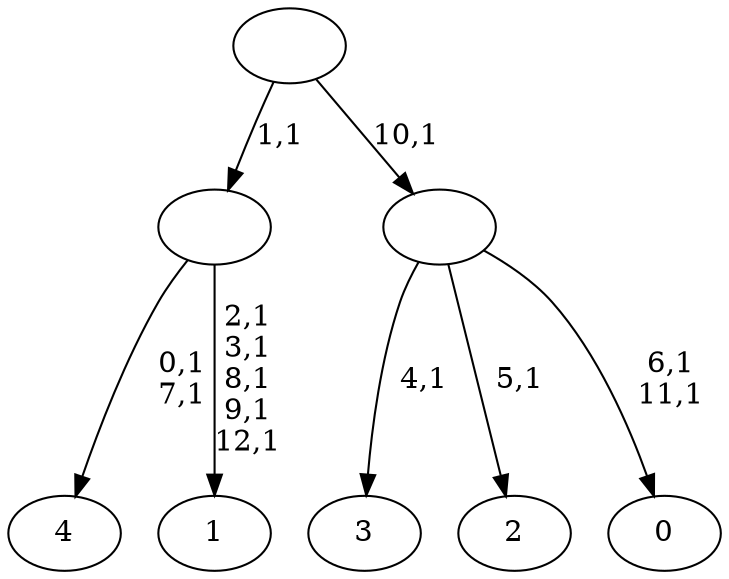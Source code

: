 digraph T {
	18 [label="4"]
	15 [label="3"]
	13 [label="2"]
	11 [label="1"]
	5 [label=""]
	4 [label="0"]
	1 [label=""]
	0 [label=""]
	5 -> 11 [label="2,1\n3,1\n8,1\n9,1\n12,1"]
	5 -> 18 [label="0,1\n7,1"]
	1 -> 4 [label="6,1\n11,1"]
	1 -> 13 [label="5,1"]
	1 -> 15 [label="4,1"]
	0 -> 5 [label="1,1"]
	0 -> 1 [label="10,1"]
}
